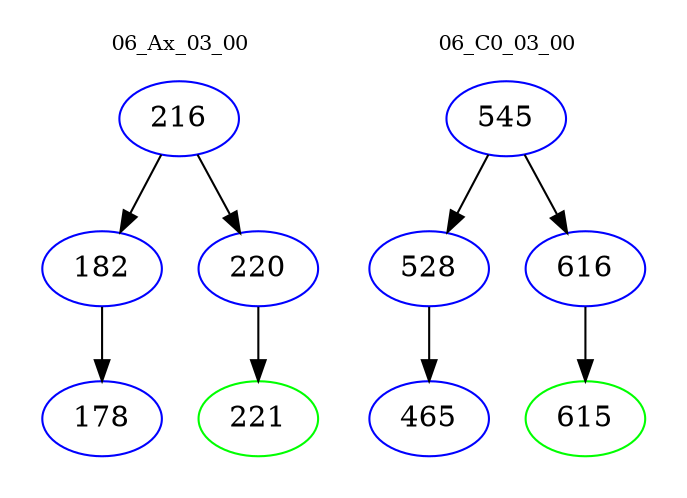 digraph{
subgraph cluster_0 {
color = white
label = "06_Ax_03_00";
fontsize=10;
T0_216 [label="216", color="blue"]
T0_216 -> T0_182 [color="black"]
T0_182 [label="182", color="blue"]
T0_182 -> T0_178 [color="black"]
T0_178 [label="178", color="blue"]
T0_216 -> T0_220 [color="black"]
T0_220 [label="220", color="blue"]
T0_220 -> T0_221 [color="black"]
T0_221 [label="221", color="green"]
}
subgraph cluster_1 {
color = white
label = "06_C0_03_00";
fontsize=10;
T1_545 [label="545", color="blue"]
T1_545 -> T1_528 [color="black"]
T1_528 [label="528", color="blue"]
T1_528 -> T1_465 [color="black"]
T1_465 [label="465", color="blue"]
T1_545 -> T1_616 [color="black"]
T1_616 [label="616", color="blue"]
T1_616 -> T1_615 [color="black"]
T1_615 [label="615", color="green"]
}
}
